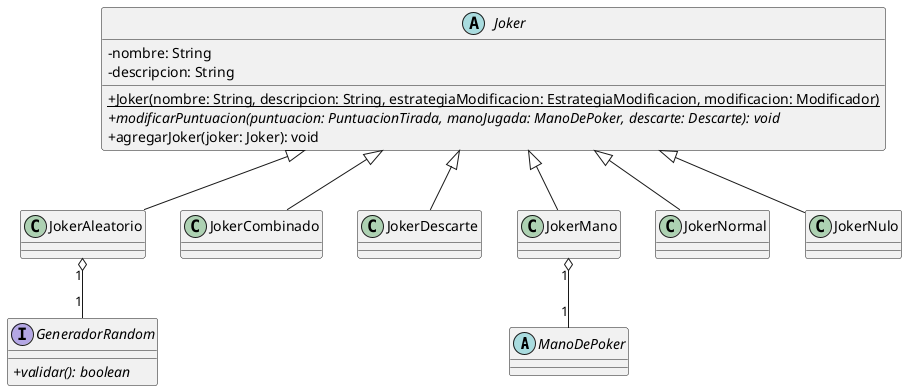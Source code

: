 @startuml
skinparam classAttributeIconSize 0

abstract class ManoDePoker

interface GeneradorRandom {
    +{abstract}validar(): boolean
}

abstract class Joker {
    -nombre: String
    -descripcion: String
    +{static}Joker(nombre: String, descripcion: String, estrategiaModificacion: EstrategiaModificacion, modificacion: Modificador)
    +{abstract}modificarPuntuacion(puntuacion: PuntuacionTirada, manoJugada: ManoDePoker, descarte: Descarte): void
    +agregarJoker(joker: Joker): void
}

Joker <|-- JokerAleatorio
Joker <|-- JokerCombinado
Joker <|-- JokerDescarte
Joker <|-- JokerMano
Joker <|-- JokerNormal
Joker <|-- JokerNulo

JokerAleatorio "1" o-- "1" GeneradorRandom
JokerMano "1" o-- "1" ManoDePoker

@enduml